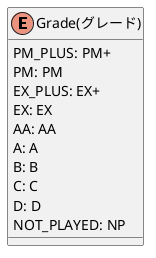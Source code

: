 @startuml Grade

enum "Grade(グレード)" as Grade {
    PM_PLUS: PM+
    PM: PM
    EX_PLUS: EX+
    EX: EX
    AA: AA
    A: A
    B: B
    C: C
    D: D
    NOT_PLAYED: NP
}

@enduml
